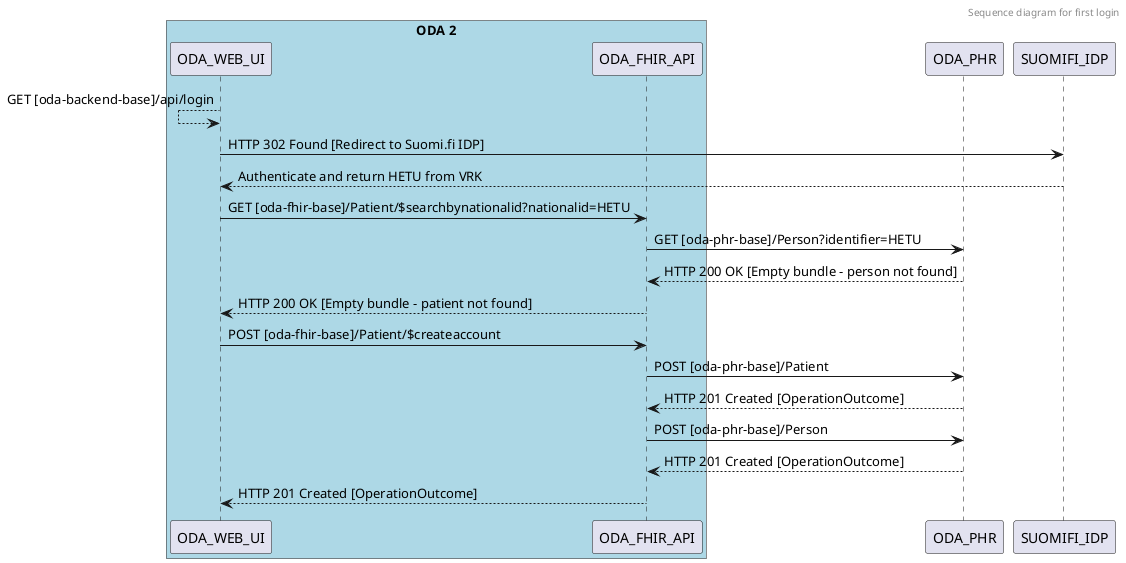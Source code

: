 @startuml
header
Sequence diagram for first login
endheader

participant ODA_WEB_UI
participant ODA_FHIR_API

box "ODA 2" #LightBlue
    participant ODA_WEB_UI
    participant ODA_FHIR_API
end box
participant ODA_PHR
participant SUOMIFI_IDP
ODA_WEB_UI <-- ODA_WEB_UI: GET [oda-backend-base]/api/login
ODA_WEB_UI -> SUOMIFI_IDP:  HTTP 302 Found [Redirect to Suomi.fi IDP]
ODA_WEB_UI <-- SUOMIFI_IDP: Authenticate and return HETU from VRK

ODA_WEB_UI -> ODA_FHIR_API: GET [oda-fhir-base]/Patient/$searchbynationalid?nationalid=HETU
ODA_FHIR_API -> ODA_PHR: GET [oda-phr-base]/Person?identifier=HETU
ODA_FHIR_API <-- ODA_PHR: HTTP 200 OK [Empty bundle - person not found]
ODA_WEB_UI <-- ODA_FHIR_API: HTTP 200 OK [Empty bundle - patient not found]

ODA_WEB_UI -> ODA_FHIR_API: POST [oda-fhir-base]/Patient/$createaccount
ODA_FHIR_API -> ODA_PHR: POST [oda-phr-base]/Patient
ODA_FHIR_API <-- ODA_PHR: HTTP 201 Created [OperationOutcome]
ODA_FHIR_API -> ODA_PHR: POST [oda-phr-base]/Person
ODA_FHIR_API <-- ODA_PHR: HTTP 201 Created [OperationOutcome]
 
ODA_WEB_UI <-- ODA_FHIR_API: HTTP 201 Created [OperationOutcome]

@enduml

'POST http://fhir.example.com/Patient/$everything